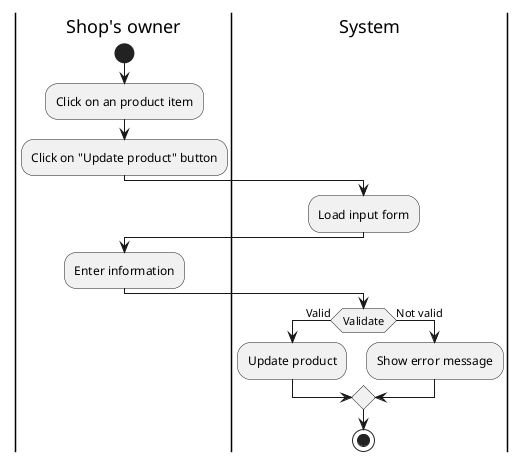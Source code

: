 @startuml
|Shop's owner|
start
:Click on an product item;
:Click on "Update product" button;
|System|
:Load input form;
|Shop's owner|
:Enter information;
|System|
if (Validate) then (Valid)
:Update product;
else (Not valid)
:Show error message;
endif
stop
@enduml